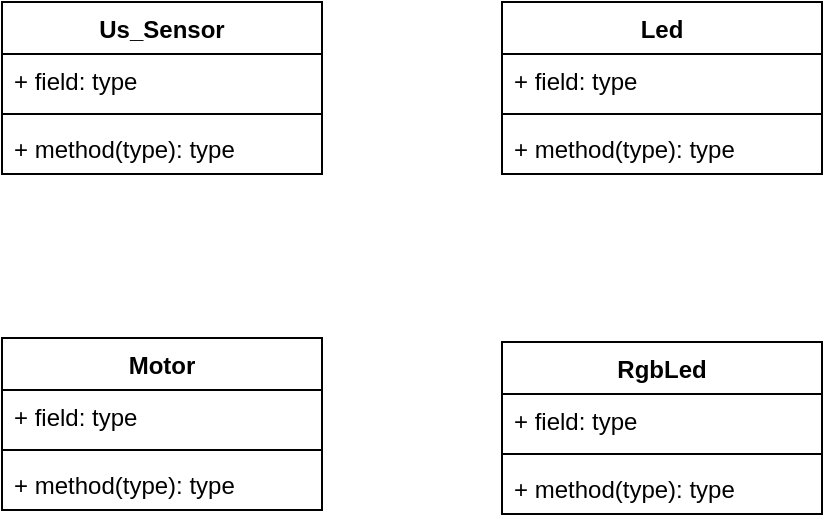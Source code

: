 <mxfile version="24.1.0" type="device">
  <diagram name="Page-1" id="eSI0wrBOmmBNsPUrmw6m">
    <mxGraphModel dx="1434" dy="835" grid="1" gridSize="10" guides="1" tooltips="1" connect="1" arrows="1" fold="1" page="1" pageScale="1" pageWidth="850" pageHeight="1100" math="0" shadow="0">
      <root>
        <mxCell id="0" />
        <mxCell id="1" parent="0" />
        <mxCell id="N8AUdwDRD5HpA19yTkIv-1" value="Led" style="swimlane;fontStyle=1;align=center;verticalAlign=top;childLayout=stackLayout;horizontal=1;startSize=26;horizontalStack=0;resizeParent=1;resizeParentMax=0;resizeLast=0;collapsible=1;marginBottom=0;whiteSpace=wrap;html=1;" vertex="1" parent="1">
          <mxGeometry x="470" y="180" width="160" height="86" as="geometry" />
        </mxCell>
        <mxCell id="N8AUdwDRD5HpA19yTkIv-2" value="+ field: type" style="text;strokeColor=none;fillColor=none;align=left;verticalAlign=top;spacingLeft=4;spacingRight=4;overflow=hidden;rotatable=0;points=[[0,0.5],[1,0.5]];portConstraint=eastwest;whiteSpace=wrap;html=1;" vertex="1" parent="N8AUdwDRD5HpA19yTkIv-1">
          <mxGeometry y="26" width="160" height="26" as="geometry" />
        </mxCell>
        <mxCell id="N8AUdwDRD5HpA19yTkIv-3" value="" style="line;strokeWidth=1;fillColor=none;align=left;verticalAlign=middle;spacingTop=-1;spacingLeft=3;spacingRight=3;rotatable=0;labelPosition=right;points=[];portConstraint=eastwest;strokeColor=inherit;" vertex="1" parent="N8AUdwDRD5HpA19yTkIv-1">
          <mxGeometry y="52" width="160" height="8" as="geometry" />
        </mxCell>
        <mxCell id="N8AUdwDRD5HpA19yTkIv-4" value="+ method(type): type" style="text;strokeColor=none;fillColor=none;align=left;verticalAlign=top;spacingLeft=4;spacingRight=4;overflow=hidden;rotatable=0;points=[[0,0.5],[1,0.5]];portConstraint=eastwest;whiteSpace=wrap;html=1;" vertex="1" parent="N8AUdwDRD5HpA19yTkIv-1">
          <mxGeometry y="60" width="160" height="26" as="geometry" />
        </mxCell>
        <mxCell id="N8AUdwDRD5HpA19yTkIv-5" value="Us_Sensor" style="swimlane;fontStyle=1;align=center;verticalAlign=top;childLayout=stackLayout;horizontal=1;startSize=26;horizontalStack=0;resizeParent=1;resizeParentMax=0;resizeLast=0;collapsible=1;marginBottom=0;whiteSpace=wrap;html=1;" vertex="1" parent="1">
          <mxGeometry x="220" y="180" width="160" height="86" as="geometry" />
        </mxCell>
        <mxCell id="N8AUdwDRD5HpA19yTkIv-6" value="+ field: type" style="text;strokeColor=none;fillColor=none;align=left;verticalAlign=top;spacingLeft=4;spacingRight=4;overflow=hidden;rotatable=0;points=[[0,0.5],[1,0.5]];portConstraint=eastwest;whiteSpace=wrap;html=1;" vertex="1" parent="N8AUdwDRD5HpA19yTkIv-5">
          <mxGeometry y="26" width="160" height="26" as="geometry" />
        </mxCell>
        <mxCell id="N8AUdwDRD5HpA19yTkIv-7" value="" style="line;strokeWidth=1;fillColor=none;align=left;verticalAlign=middle;spacingTop=-1;spacingLeft=3;spacingRight=3;rotatable=0;labelPosition=right;points=[];portConstraint=eastwest;strokeColor=inherit;" vertex="1" parent="N8AUdwDRD5HpA19yTkIv-5">
          <mxGeometry y="52" width="160" height="8" as="geometry" />
        </mxCell>
        <mxCell id="N8AUdwDRD5HpA19yTkIv-8" value="+ method(type): type" style="text;strokeColor=none;fillColor=none;align=left;verticalAlign=top;spacingLeft=4;spacingRight=4;overflow=hidden;rotatable=0;points=[[0,0.5],[1,0.5]];portConstraint=eastwest;whiteSpace=wrap;html=1;" vertex="1" parent="N8AUdwDRD5HpA19yTkIv-5">
          <mxGeometry y="60" width="160" height="26" as="geometry" />
        </mxCell>
        <mxCell id="N8AUdwDRD5HpA19yTkIv-9" value="RgbLed" style="swimlane;fontStyle=1;align=center;verticalAlign=top;childLayout=stackLayout;horizontal=1;startSize=26;horizontalStack=0;resizeParent=1;resizeParentMax=0;resizeLast=0;collapsible=1;marginBottom=0;whiteSpace=wrap;html=1;" vertex="1" parent="1">
          <mxGeometry x="470" y="350" width="160" height="86" as="geometry" />
        </mxCell>
        <mxCell id="N8AUdwDRD5HpA19yTkIv-10" value="+ field: type" style="text;strokeColor=none;fillColor=none;align=left;verticalAlign=top;spacingLeft=4;spacingRight=4;overflow=hidden;rotatable=0;points=[[0,0.5],[1,0.5]];portConstraint=eastwest;whiteSpace=wrap;html=1;" vertex="1" parent="N8AUdwDRD5HpA19yTkIv-9">
          <mxGeometry y="26" width="160" height="26" as="geometry" />
        </mxCell>
        <mxCell id="N8AUdwDRD5HpA19yTkIv-11" value="" style="line;strokeWidth=1;fillColor=none;align=left;verticalAlign=middle;spacingTop=-1;spacingLeft=3;spacingRight=3;rotatable=0;labelPosition=right;points=[];portConstraint=eastwest;strokeColor=inherit;" vertex="1" parent="N8AUdwDRD5HpA19yTkIv-9">
          <mxGeometry y="52" width="160" height="8" as="geometry" />
        </mxCell>
        <mxCell id="N8AUdwDRD5HpA19yTkIv-12" value="+ method(type): type" style="text;strokeColor=none;fillColor=none;align=left;verticalAlign=top;spacingLeft=4;spacingRight=4;overflow=hidden;rotatable=0;points=[[0,0.5],[1,0.5]];portConstraint=eastwest;whiteSpace=wrap;html=1;" vertex="1" parent="N8AUdwDRD5HpA19yTkIv-9">
          <mxGeometry y="60" width="160" height="26" as="geometry" />
        </mxCell>
        <mxCell id="N8AUdwDRD5HpA19yTkIv-13" value="Motor" style="swimlane;fontStyle=1;align=center;verticalAlign=top;childLayout=stackLayout;horizontal=1;startSize=26;horizontalStack=0;resizeParent=1;resizeParentMax=0;resizeLast=0;collapsible=1;marginBottom=0;whiteSpace=wrap;html=1;" vertex="1" parent="1">
          <mxGeometry x="220" y="348" width="160" height="86" as="geometry" />
        </mxCell>
        <mxCell id="N8AUdwDRD5HpA19yTkIv-14" value="+ field: type" style="text;strokeColor=none;fillColor=none;align=left;verticalAlign=top;spacingLeft=4;spacingRight=4;overflow=hidden;rotatable=0;points=[[0,0.5],[1,0.5]];portConstraint=eastwest;whiteSpace=wrap;html=1;" vertex="1" parent="N8AUdwDRD5HpA19yTkIv-13">
          <mxGeometry y="26" width="160" height="26" as="geometry" />
        </mxCell>
        <mxCell id="N8AUdwDRD5HpA19yTkIv-15" value="" style="line;strokeWidth=1;fillColor=none;align=left;verticalAlign=middle;spacingTop=-1;spacingLeft=3;spacingRight=3;rotatable=0;labelPosition=right;points=[];portConstraint=eastwest;strokeColor=inherit;" vertex="1" parent="N8AUdwDRD5HpA19yTkIv-13">
          <mxGeometry y="52" width="160" height="8" as="geometry" />
        </mxCell>
        <mxCell id="N8AUdwDRD5HpA19yTkIv-16" value="+ method(type): type" style="text;strokeColor=none;fillColor=none;align=left;verticalAlign=top;spacingLeft=4;spacingRight=4;overflow=hidden;rotatable=0;points=[[0,0.5],[1,0.5]];portConstraint=eastwest;whiteSpace=wrap;html=1;" vertex="1" parent="N8AUdwDRD5HpA19yTkIv-13">
          <mxGeometry y="60" width="160" height="26" as="geometry" />
        </mxCell>
      </root>
    </mxGraphModel>
  </diagram>
</mxfile>
